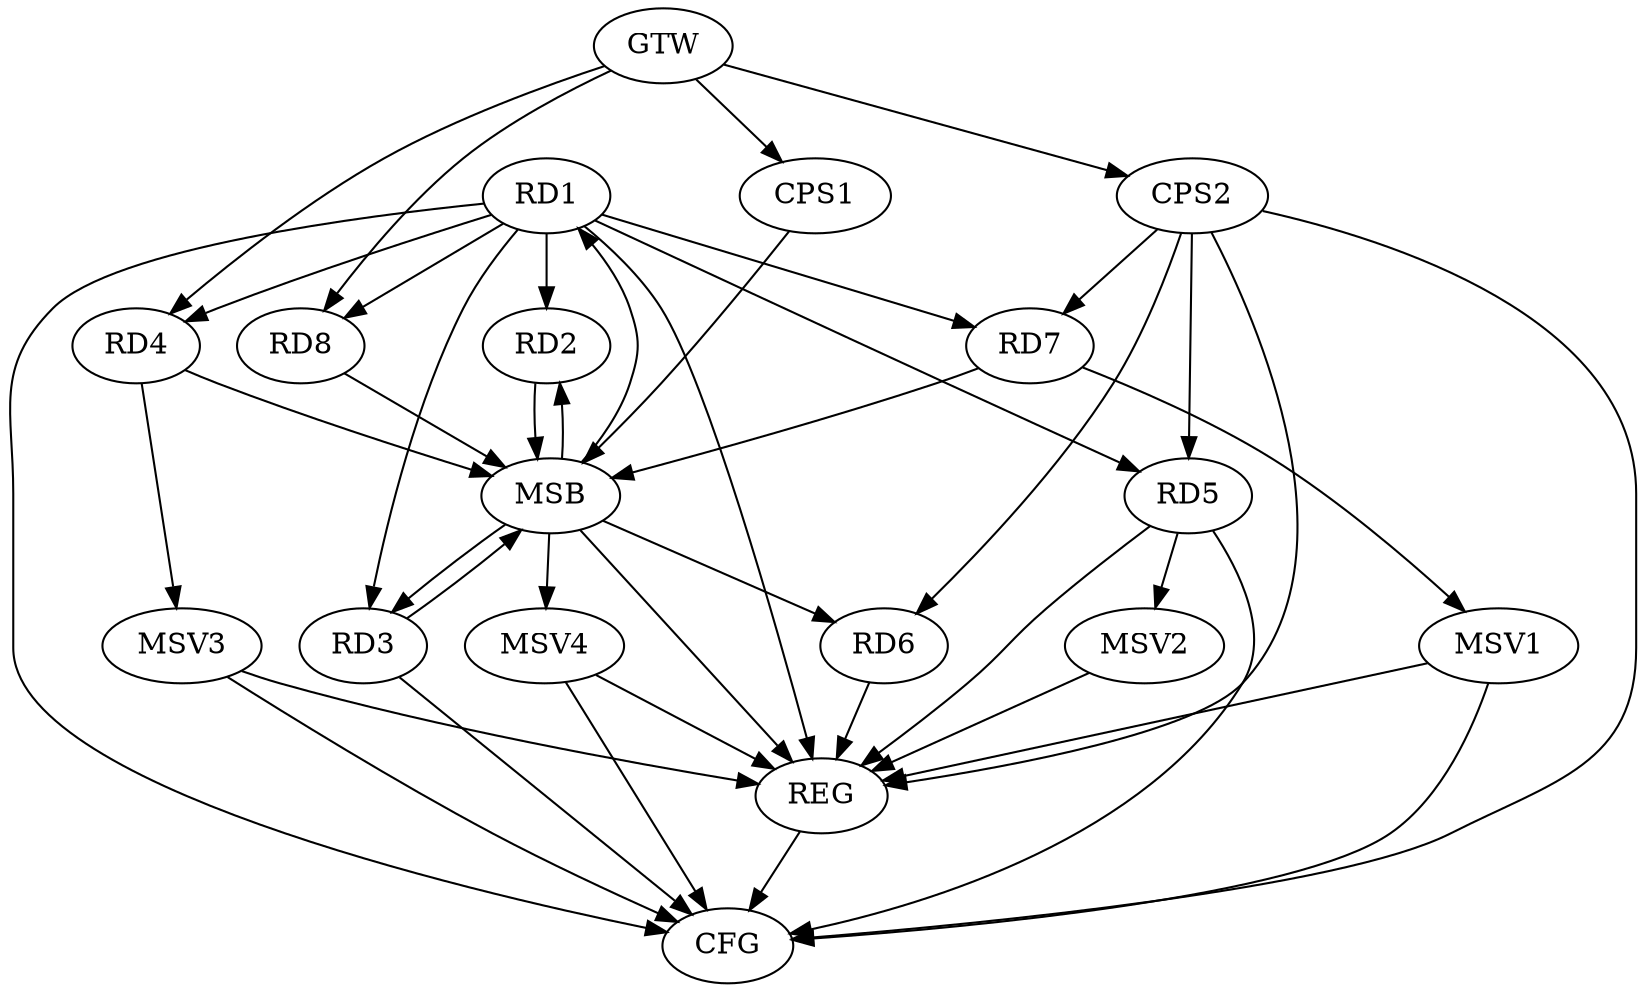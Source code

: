 strict digraph G {
  RD1 [ label="RD1" ];
  RD2 [ label="RD2" ];
  RD3 [ label="RD3" ];
  RD4 [ label="RD4" ];
  RD5 [ label="RD5" ];
  RD6 [ label="RD6" ];
  RD7 [ label="RD7" ];
  RD8 [ label="RD8" ];
  CPS1 [ label="CPS1" ];
  CPS2 [ label="CPS2" ];
  GTW [ label="GTW" ];
  REG [ label="REG" ];
  MSB [ label="MSB" ];
  CFG [ label="CFG" ];
  MSV1 [ label="MSV1" ];
  MSV2 [ label="MSV2" ];
  MSV3 [ label="MSV3" ];
  MSV4 [ label="MSV4" ];
  CPS2 -> RD5;
  CPS2 -> RD6;
  CPS2 -> RD7;
  GTW -> RD4;
  GTW -> RD8;
  GTW -> CPS1;
  GTW -> CPS2;
  RD1 -> REG;
  RD5 -> REG;
  RD6 -> REG;
  CPS2 -> REG;
  RD2 -> MSB;
  MSB -> REG;
  RD3 -> MSB;
  RD4 -> MSB;
  MSB -> RD2;
  RD7 -> MSB;
  RD8 -> MSB;
  MSB -> RD1;
  MSB -> RD6;
  CPS1 -> MSB;
  MSB -> RD3;
  RD5 -> CFG;
  RD1 -> CFG;
  CPS2 -> CFG;
  RD3 -> CFG;
  REG -> CFG;
  RD1 -> RD4;
  RD1 -> RD8;
  RD1 -> RD2;
  RD1 -> RD3;
  RD1 -> RD5;
  RD1 -> RD7;
  RD7 -> MSV1;
  MSV1 -> REG;
  MSV1 -> CFG;
  RD5 -> MSV2;
  MSV2 -> REG;
  RD4 -> MSV3;
  MSV3 -> REG;
  MSV3 -> CFG;
  MSB -> MSV4;
  MSV4 -> REG;
  MSV4 -> CFG;
}
